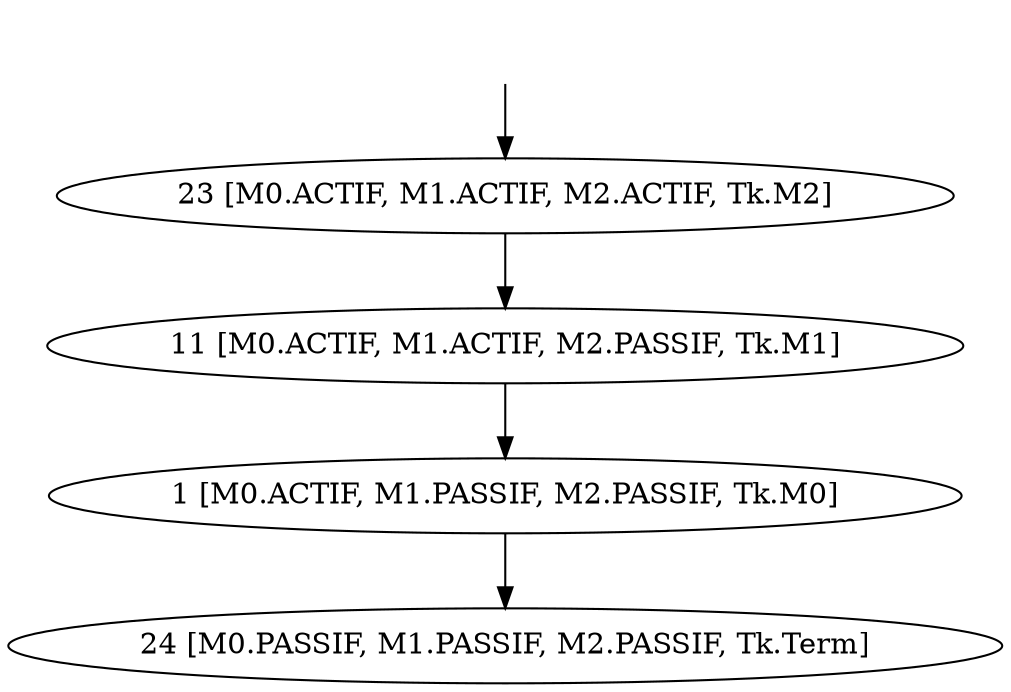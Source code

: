 digraph system {
_23[label="", shape=none ];
_23->23;
23 [label= "23 [M0.ACTIF, M1.ACTIF, M2.ACTIF, Tk.M2]"];
11 [label= "11 [M0.ACTIF, M1.ACTIF, M2.PASSIF, Tk.M1]"];
1 [label= "1 [M0.ACTIF, M1.PASSIF, M2.PASSIF, Tk.M0]"];
24 [label= "24 [M0.PASSIF, M1.PASSIF, M2.PASSIF, Tk.Term]"];
23->11 [label= ""];
11->1 [label= ""];
1->24 [label= ""];
}
